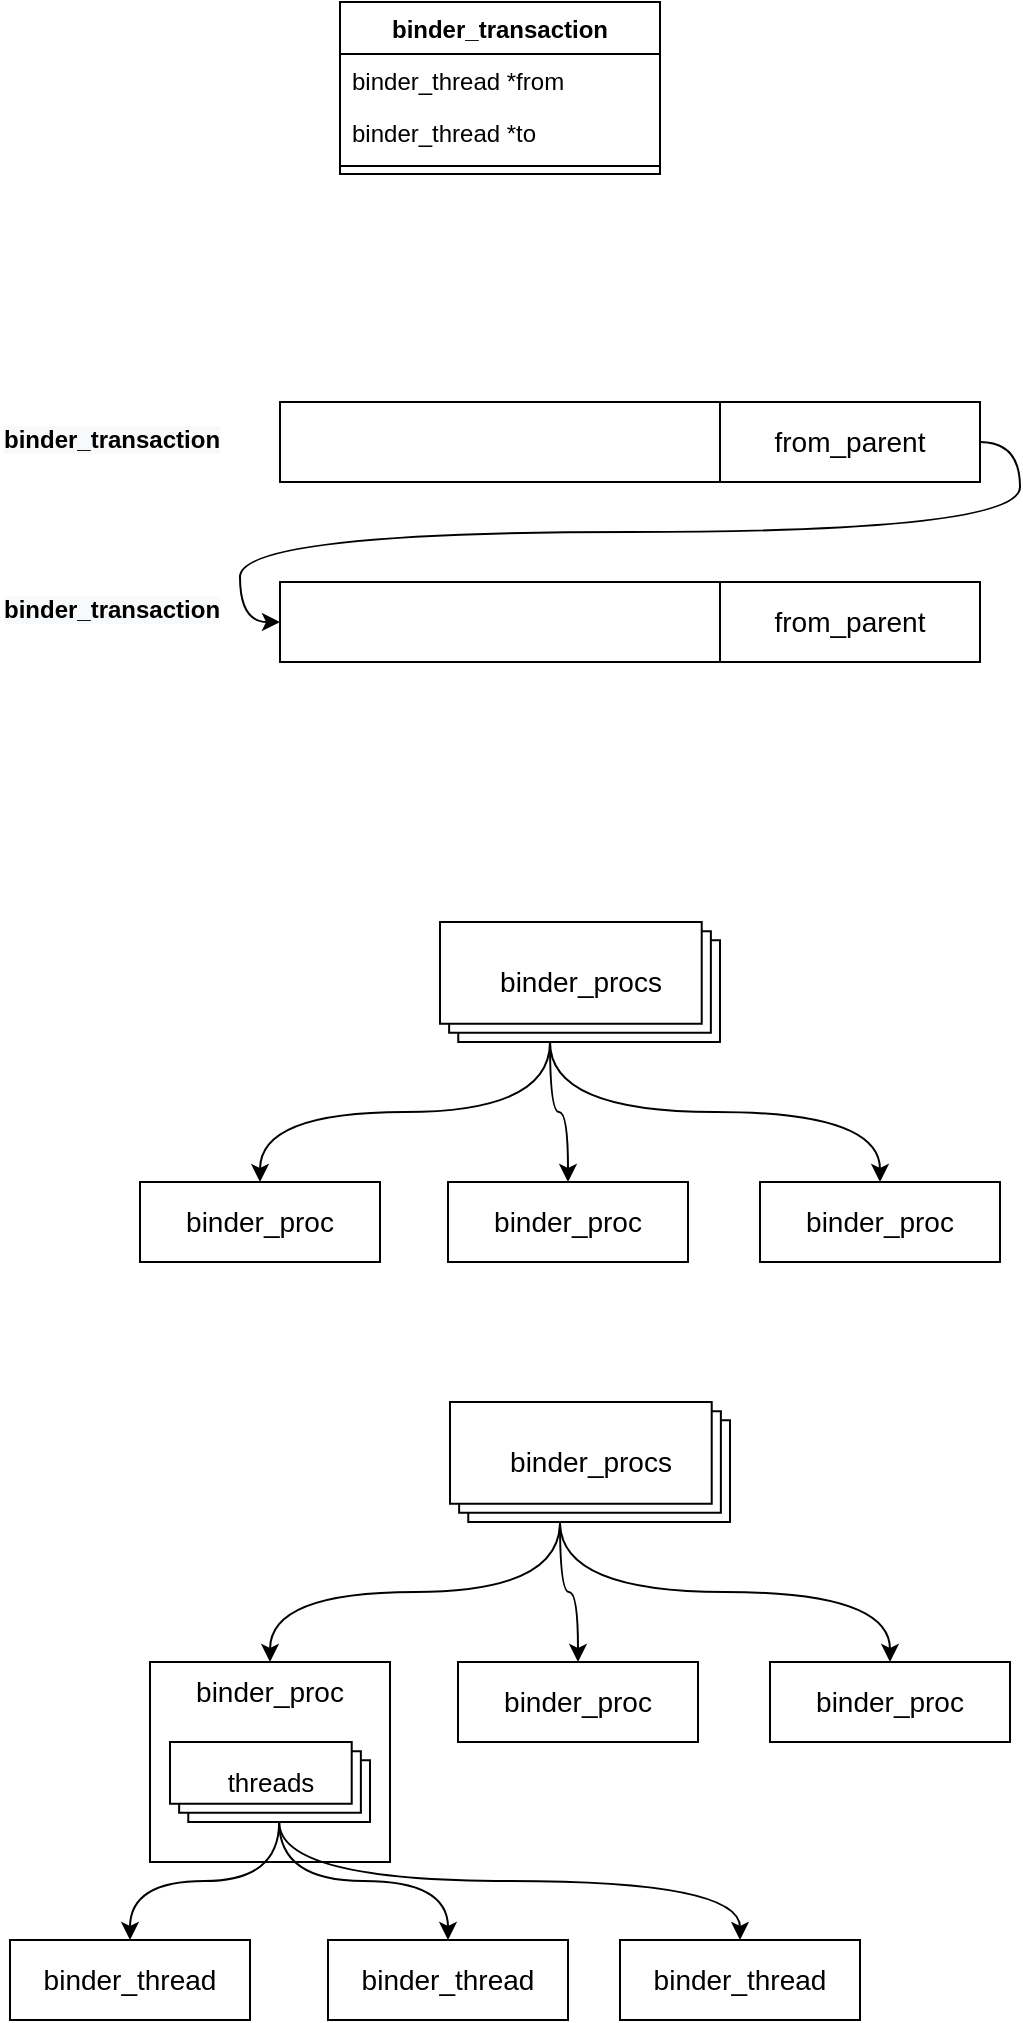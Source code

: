 <mxfile version="16.5.1" type="device" pages="5"><diagram id="D4p5TSIm854kSVS1tRZC" name="第 1 页"><mxGraphModel dx="2004" dy="1238" grid="1" gridSize="10" guides="1" tooltips="1" connect="1" arrows="1" fold="1" page="1" pageScale="1" pageWidth="827" pageHeight="1169" math="0" shadow="0"><root><mxCell id="0"/><mxCell id="1" parent="0"/><mxCell id="bgThpMRfwyO3BPJ5BBD2-2" value="binder_transaction" style="swimlane;fontStyle=1;align=center;verticalAlign=top;childLayout=stackLayout;horizontal=1;startSize=26;horizontalStack=0;resizeParent=1;resizeParentMax=0;resizeLast=0;collapsible=1;marginBottom=0;" parent="1" vertex="1"><mxGeometry x="300" y="200" width="160" height="86" as="geometry"/></mxCell><mxCell id="bgThpMRfwyO3BPJ5BBD2-3" value="binder_thread *from" style="text;strokeColor=none;fillColor=none;align=left;verticalAlign=top;spacingLeft=4;spacingRight=4;overflow=hidden;rotatable=0;points=[[0,0.5],[1,0.5]];portConstraint=eastwest;" parent="bgThpMRfwyO3BPJ5BBD2-2" vertex="1"><mxGeometry y="26" width="160" height="26" as="geometry"/></mxCell><mxCell id="bgThpMRfwyO3BPJ5BBD2-6" value="binder_thread *to" style="text;strokeColor=none;fillColor=none;align=left;verticalAlign=top;spacingLeft=4;spacingRight=4;overflow=hidden;rotatable=0;points=[[0,0.5],[1,0.5]];portConstraint=eastwest;" parent="bgThpMRfwyO3BPJ5BBD2-2" vertex="1"><mxGeometry y="52" width="160" height="26" as="geometry"/></mxCell><mxCell id="bgThpMRfwyO3BPJ5BBD2-4" value="" style="line;strokeWidth=1;fillColor=none;align=left;verticalAlign=middle;spacingTop=-1;spacingLeft=3;spacingRight=3;rotatable=0;labelPosition=right;points=[];portConstraint=eastwest;" parent="bgThpMRfwyO3BPJ5BBD2-2" vertex="1"><mxGeometry y="78" width="160" height="8" as="geometry"/></mxCell><mxCell id="bgThpMRfwyO3BPJ5BBD2-7" value="" style="rounded=0;whiteSpace=wrap;html=1;" parent="1" vertex="1"><mxGeometry x="270" y="400" width="220" height="40" as="geometry"/></mxCell><mxCell id="bgThpMRfwyO3BPJ5BBD2-12" style="edgeStyle=orthogonalEdgeStyle;rounded=0;orthogonalLoop=1;jettySize=auto;html=1;exitX=1;exitY=0.5;exitDx=0;exitDy=0;entryX=0;entryY=0.5;entryDx=0;entryDy=0;fontFamily=Helvetica;fontSize=14;curved=1;" parent="1" source="bgThpMRfwyO3BPJ5BBD2-8" target="bgThpMRfwyO3BPJ5BBD2-10" edge="1"><mxGeometry relative="1" as="geometry"/></mxCell><mxCell id="bgThpMRfwyO3BPJ5BBD2-8" value="&lt;span style=&quot;font-size: 14px; background-color: rgb(255, 255, 255);&quot;&gt;from_parent&lt;/span&gt;" style="rounded=0;whiteSpace=wrap;html=1;fontFamily=Helvetica;fontSize=14;" parent="1" vertex="1"><mxGeometry x="490" y="400" width="130" height="40" as="geometry"/></mxCell><mxCell id="bgThpMRfwyO3BPJ5BBD2-9" value="&lt;span style=&quot;color: rgb(0, 0, 0); font-family: helvetica; font-size: 12px; font-style: normal; font-weight: 700; letter-spacing: normal; text-align: center; text-indent: 0px; text-transform: none; word-spacing: 0px; background-color: rgb(248, 249, 250); display: inline; float: none;&quot;&gt;binder_transaction&lt;/span&gt;" style="text;whiteSpace=wrap;html=1;" parent="1" vertex="1"><mxGeometry x="130" y="405" width="130" height="30" as="geometry"/></mxCell><mxCell id="bgThpMRfwyO3BPJ5BBD2-10" value="" style="rounded=0;whiteSpace=wrap;html=1;" parent="1" vertex="1"><mxGeometry x="270" y="490" width="220" height="40" as="geometry"/></mxCell><mxCell id="bgThpMRfwyO3BPJ5BBD2-11" value="&lt;span style=&quot;font-size: 14px; background-color: rgb(255, 255, 255);&quot;&gt;from_parent&lt;/span&gt;" style="rounded=0;whiteSpace=wrap;html=1;fontFamily=Helvetica;fontSize=14;" parent="1" vertex="1"><mxGeometry x="490" y="490" width="130" height="40" as="geometry"/></mxCell><mxCell id="bgThpMRfwyO3BPJ5BBD2-13" value="&lt;span style=&quot;color: rgb(0, 0, 0); font-family: helvetica; font-size: 12px; font-style: normal; font-weight: 700; letter-spacing: normal; text-align: center; text-indent: 0px; text-transform: none; word-spacing: 0px; background-color: rgb(248, 249, 250); display: inline; float: none;&quot;&gt;binder_transaction&lt;/span&gt;" style="text;whiteSpace=wrap;html=1;" parent="1" vertex="1"><mxGeometry x="130" y="490" width="130" height="30" as="geometry"/></mxCell><mxCell id="bgThpMRfwyO3BPJ5BBD2-16" style="edgeStyle=orthogonalEdgeStyle;curved=1;rounded=0;orthogonalLoop=1;jettySize=auto;html=1;exitX=0;exitY=0;exitDx=55;exitDy=60;exitPerimeter=0;fontFamily=Helvetica;fontSize=14;" parent="1" source="bgThpMRfwyO3BPJ5BBD2-14" target="bgThpMRfwyO3BPJ5BBD2-15" edge="1"><mxGeometry relative="1" as="geometry"/></mxCell><mxCell id="bgThpMRfwyO3BPJ5BBD2-14" value="binder_procs" style="verticalLabelPosition=middle;verticalAlign=middle;html=1;shape=mxgraph.basic.layered_rect;dx=9.14;outlineConnect=0;fontFamily=Helvetica;fontSize=14;textDirection=ltr;labelPosition=center;align=center;" parent="1" vertex="1"><mxGeometry x="350" y="660" width="140" height="60" as="geometry"/></mxCell><mxCell id="bgThpMRfwyO3BPJ5BBD2-15" value="binder_proc" style="rounded=0;whiteSpace=wrap;html=1;fontFamily=Helvetica;fontSize=14;" parent="1" vertex="1"><mxGeometry x="200" y="790" width="120" height="40" as="geometry"/></mxCell><mxCell id="bgThpMRfwyO3BPJ5BBD2-17" value="binder_proc" style="rounded=0;whiteSpace=wrap;html=1;fontFamily=Helvetica;fontSize=14;" parent="1" vertex="1"><mxGeometry x="354" y="790" width="120" height="40" as="geometry"/></mxCell><mxCell id="bgThpMRfwyO3BPJ5BBD2-18" style="edgeStyle=orthogonalEdgeStyle;curved=1;rounded=0;orthogonalLoop=1;jettySize=auto;html=1;exitX=0;exitY=0;exitDx=55;exitDy=60;exitPerimeter=0;fontFamily=Helvetica;fontSize=14;" parent="1" source="bgThpMRfwyO3BPJ5BBD2-14" target="bgThpMRfwyO3BPJ5BBD2-17" edge="1"><mxGeometry relative="1" as="geometry"><mxPoint x="405" y="680" as="sourcePoint"/><mxPoint x="270" y="800" as="targetPoint"/></mxGeometry></mxCell><mxCell id="bgThpMRfwyO3BPJ5BBD2-19" value="binder_proc" style="rounded=0;whiteSpace=wrap;html=1;fontFamily=Helvetica;fontSize=14;" parent="1" vertex="1"><mxGeometry x="510" y="790" width="120" height="40" as="geometry"/></mxCell><mxCell id="bgThpMRfwyO3BPJ5BBD2-20" style="edgeStyle=orthogonalEdgeStyle;curved=1;rounded=0;orthogonalLoop=1;jettySize=auto;html=1;exitX=0;exitY=0;exitDx=55;exitDy=60;exitPerimeter=0;fontFamily=Helvetica;fontSize=14;" parent="1" source="bgThpMRfwyO3BPJ5BBD2-14" target="bgThpMRfwyO3BPJ5BBD2-19" edge="1"><mxGeometry relative="1" as="geometry"><mxPoint x="405" y="680" as="sourcePoint"/><mxPoint x="424" y="800" as="targetPoint"/></mxGeometry></mxCell><mxCell id="bgThpMRfwyO3BPJ5BBD2-21" style="edgeStyle=orthogonalEdgeStyle;curved=1;rounded=0;orthogonalLoop=1;jettySize=auto;html=1;exitX=0;exitY=0;exitDx=55;exitDy=60;exitPerimeter=0;fontFamily=Helvetica;fontSize=14;" parent="1" source="bgThpMRfwyO3BPJ5BBD2-22" target="bgThpMRfwyO3BPJ5BBD2-23" edge="1"><mxGeometry relative="1" as="geometry"/></mxCell><mxCell id="bgThpMRfwyO3BPJ5BBD2-22" value="binder_procs" style="verticalLabelPosition=middle;verticalAlign=middle;html=1;shape=mxgraph.basic.layered_rect;dx=9.14;outlineConnect=0;fontFamily=Helvetica;fontSize=14;textDirection=ltr;labelPosition=center;align=center;" parent="1" vertex="1"><mxGeometry x="355" y="900" width="140" height="60" as="geometry"/></mxCell><mxCell id="bgThpMRfwyO3BPJ5BBD2-23" value="binder_proc" style="rounded=0;whiteSpace=wrap;html=1;fontFamily=Helvetica;fontSize=14;verticalAlign=top;" parent="1" vertex="1"><mxGeometry x="205" y="1030" width="120" height="100" as="geometry"/></mxCell><mxCell id="bgThpMRfwyO3BPJ5BBD2-24" value="binder_proc" style="rounded=0;whiteSpace=wrap;html=1;fontFamily=Helvetica;fontSize=14;" parent="1" vertex="1"><mxGeometry x="359" y="1030" width="120" height="40" as="geometry"/></mxCell><mxCell id="bgThpMRfwyO3BPJ5BBD2-25" style="edgeStyle=orthogonalEdgeStyle;curved=1;rounded=0;orthogonalLoop=1;jettySize=auto;html=1;exitX=0;exitY=0;exitDx=55;exitDy=60;exitPerimeter=0;fontFamily=Helvetica;fontSize=14;" parent="1" source="bgThpMRfwyO3BPJ5BBD2-22" target="bgThpMRfwyO3BPJ5BBD2-24" edge="1"><mxGeometry relative="1" as="geometry"><mxPoint x="410" y="920" as="sourcePoint"/><mxPoint x="275" y="1040" as="targetPoint"/></mxGeometry></mxCell><mxCell id="bgThpMRfwyO3BPJ5BBD2-26" value="binder_proc" style="rounded=0;whiteSpace=wrap;html=1;fontFamily=Helvetica;fontSize=14;" parent="1" vertex="1"><mxGeometry x="515" y="1030" width="120" height="40" as="geometry"/></mxCell><mxCell id="bgThpMRfwyO3BPJ5BBD2-27" style="edgeStyle=orthogonalEdgeStyle;curved=1;rounded=0;orthogonalLoop=1;jettySize=auto;html=1;exitX=0;exitY=0;exitDx=55;exitDy=60;exitPerimeter=0;fontFamily=Helvetica;fontSize=14;" parent="1" source="bgThpMRfwyO3BPJ5BBD2-22" target="bgThpMRfwyO3BPJ5BBD2-26" edge="1"><mxGeometry relative="1" as="geometry"><mxPoint x="410" y="920" as="sourcePoint"/><mxPoint x="429" y="1040" as="targetPoint"/></mxGeometry></mxCell><mxCell id="bgThpMRfwyO3BPJ5BBD2-30" style="edgeStyle=orthogonalEdgeStyle;curved=1;rounded=0;orthogonalLoop=1;jettySize=auto;html=1;exitX=0;exitY=0;exitDx=54.57;exitDy=40;exitPerimeter=0;fontFamily=Helvetica;fontSize=13;" parent="1" source="bgThpMRfwyO3BPJ5BBD2-28" target="bgThpMRfwyO3BPJ5BBD2-29" edge="1"><mxGeometry relative="1" as="geometry"/></mxCell><mxCell id="bgThpMRfwyO3BPJ5BBD2-33" style="edgeStyle=orthogonalEdgeStyle;curved=1;rounded=0;orthogonalLoop=1;jettySize=auto;html=1;exitX=0;exitY=0;exitDx=54.57;exitDy=40;exitPerimeter=0;fontFamily=Helvetica;fontSize=13;" parent="1" source="bgThpMRfwyO3BPJ5BBD2-28" target="bgThpMRfwyO3BPJ5BBD2-31" edge="1"><mxGeometry relative="1" as="geometry"/></mxCell><mxCell id="bgThpMRfwyO3BPJ5BBD2-34" style="edgeStyle=orthogonalEdgeStyle;curved=1;rounded=0;orthogonalLoop=1;jettySize=auto;html=1;exitX=0;exitY=0;exitDx=54.57;exitDy=40;exitPerimeter=0;fontFamily=Helvetica;fontSize=13;" parent="1" source="bgThpMRfwyO3BPJ5BBD2-28" target="bgThpMRfwyO3BPJ5BBD2-32" edge="1"><mxGeometry relative="1" as="geometry"/></mxCell><mxCell id="bgThpMRfwyO3BPJ5BBD2-28" value="&lt;span style=&quot;font-size: 13px; background-color: rgb(255, 255, 255);&quot;&gt;threads&lt;/span&gt;" style="verticalLabelPosition=middle;verticalAlign=middle;html=1;shape=mxgraph.basic.layered_rect;dx=9.14;outlineConnect=0;fontFamily=Helvetica;fontSize=13;textDirection=ltr;labelPosition=center;align=center;" parent="1" vertex="1"><mxGeometry x="215" y="1070" width="100" height="40" as="geometry"/></mxCell><mxCell id="bgThpMRfwyO3BPJ5BBD2-29" value="binder_thread" style="rounded=0;whiteSpace=wrap;html=1;fontFamily=Helvetica;fontSize=14;" parent="1" vertex="1"><mxGeometry x="135" y="1169" width="120" height="40" as="geometry"/></mxCell><mxCell id="bgThpMRfwyO3BPJ5BBD2-31" value="binder_thread" style="rounded=0;whiteSpace=wrap;html=1;fontFamily=Helvetica;fontSize=14;" parent="1" vertex="1"><mxGeometry x="294" y="1169" width="120" height="40" as="geometry"/></mxCell><mxCell id="bgThpMRfwyO3BPJ5BBD2-32" value="binder_thread" style="rounded=0;whiteSpace=wrap;html=1;fontFamily=Helvetica;fontSize=14;" parent="1" vertex="1"><mxGeometry x="440" y="1169" width="120" height="40" as="geometry"/></mxCell></root></mxGraphModel></diagram><diagram id="E2fddjmPgPVP4Ln8NfAY" name="第 2 页"><mxGraphModel dx="3658" dy="2407" grid="1" gridSize="10" guides="1" tooltips="1" connect="1" arrows="1" fold="1" page="1" pageScale="1" pageWidth="827" pageHeight="1169" math="0" shadow="0"><root><mxCell id="xaV9FGwD9H-dVT6s8GAJ-0"/><mxCell id="xaV9FGwD9H-dVT6s8GAJ-1" parent="xaV9FGwD9H-dVT6s8GAJ-0"/><mxCell id="qAsLmR0EkXIFrHsLR9px-3" value="" style="rounded=0;whiteSpace=wrap;html=1;labelBackgroundColor=none;fillColor=#f5f5f5;fontColor=#333333;strokeColor=none;" parent="xaV9FGwD9H-dVT6s8GAJ-1" vertex="1"><mxGeometry x="-760" y="280" width="550" height="690" as="geometry"/></mxCell><mxCell id="9x1_BFD1h8GGkFjH3O2_-0" value="binder_proc" style="rounded=0;whiteSpace=wrap;html=1;fontFamily=Helvetica;fontSize=14;verticalAlign=top;" parent="xaV9FGwD9H-dVT6s8GAJ-1" vertex="1"><mxGeometry x="420" y="120" width="370" height="100" as="geometry"/></mxCell><mxCell id="9x1_BFD1h8GGkFjH3O2_-3" style="edgeStyle=orthogonalEdgeStyle;rounded=0;orthogonalLoop=1;jettySize=auto;html=1;exitX=0;exitY=0;exitDx=54.57;exitDy=40;exitPerimeter=0;curved=1;" parent="xaV9FGwD9H-dVT6s8GAJ-1" source="9x1_BFD1h8GGkFjH3O2_-1" target="9x1_BFD1h8GGkFjH3O2_-2" edge="1"><mxGeometry relative="1" as="geometry"/></mxCell><mxCell id="9x1_BFD1h8GGkFjH3O2_-1" value="refs_by_desc" style="verticalLabelPosition=middle;verticalAlign=top;shape=mxgraph.basic.layered_rect;dx=9.14;outlineConnect=0;fontFamily=Helvetica;fontSize=13;textDirection=ltr;labelPosition=center;align=center;" parent="xaV9FGwD9H-dVT6s8GAJ-1" vertex="1"><mxGeometry x="620" y="160" width="100" height="40" as="geometry"/></mxCell><mxCell id="9x1_BFD1h8GGkFjH3O2_-9" style="edgeStyle=orthogonalEdgeStyle;curved=1;rounded=0;orthogonalLoop=1;jettySize=auto;html=1;exitX=0.5;exitY=1;exitDx=0;exitDy=0;dashed=1;" parent="xaV9FGwD9H-dVT6s8GAJ-1" source="9x1_BFD1h8GGkFjH3O2_-2" target="9x1_BFD1h8GGkFjH3O2_-8" edge="1"><mxGeometry relative="1" as="geometry"/></mxCell><mxCell id="9x1_BFD1h8GGkFjH3O2_-2" value="rb_node" style="rounded=0;whiteSpace=wrap;fontFamily=Helvetica;fontSize=14;verticalAlign=middle;" parent="xaV9FGwD9H-dVT6s8GAJ-1" vertex="1"><mxGeometry x="550" y="260" width="120" height="40" as="geometry"/></mxCell><mxCell id="9x1_BFD1h8GGkFjH3O2_-12" style="edgeStyle=orthogonalEdgeStyle;curved=1;rounded=0;orthogonalLoop=1;jettySize=auto;html=1;exitX=0.5;exitY=1;exitDx=0;exitDy=0;dashed=1;" parent="xaV9FGwD9H-dVT6s8GAJ-1" source="9x1_BFD1h8GGkFjH3O2_-4" target="9x1_BFD1h8GGkFjH3O2_-10" edge="1"><mxGeometry relative="1" as="geometry"/></mxCell><mxCell id="9x1_BFD1h8GGkFjH3O2_-4" value="rb_node" style="rounded=0;whiteSpace=wrap;fontFamily=Helvetica;fontSize=14;verticalAlign=middle;" parent="xaV9FGwD9H-dVT6s8GAJ-1" vertex="1"><mxGeometry x="720" y="260" width="120" height="40" as="geometry"/></mxCell><mxCell id="9x1_BFD1h8GGkFjH3O2_-5" style="edgeStyle=orthogonalEdgeStyle;rounded=0;orthogonalLoop=1;jettySize=auto;html=1;exitX=0;exitY=0;exitDx=54.57;exitDy=40;exitPerimeter=0;curved=1;" parent="xaV9FGwD9H-dVT6s8GAJ-1" source="9x1_BFD1h8GGkFjH3O2_-1" target="9x1_BFD1h8GGkFjH3O2_-4" edge="1"><mxGeometry relative="1" as="geometry"><mxPoint x="744.57" y="210" as="sourcePoint"/><mxPoint x="620" y="270" as="targetPoint"/></mxGeometry></mxCell><mxCell id="9x1_BFD1h8GGkFjH3O2_-8" value="binder_ref " style="rounded=0;whiteSpace=wrap;fontFamily=Helvetica;fontSize=14;verticalAlign=top;" parent="xaV9FGwD9H-dVT6s8GAJ-1" vertex="1"><mxGeometry x="550" y="350" width="120" height="70" as="geometry"/></mxCell><mxCell id="9x1_BFD1h8GGkFjH3O2_-10" value="binder_ref " style="rounded=0;whiteSpace=wrap;fontFamily=Helvetica;fontSize=14;verticalAlign=middle;" parent="xaV9FGwD9H-dVT6s8GAJ-1" vertex="1"><mxGeometry x="720" y="350" width="120" height="40" as="geometry"/></mxCell><mxCell id="9x1_BFD1h8GGkFjH3O2_-14" value="binder_node" style="rounded=0;whiteSpace=wrap;fontFamily=Helvetica;fontSize=14;verticalAlign=middle;" parent="xaV9FGwD9H-dVT6s8GAJ-1" vertex="1"><mxGeometry x="550" y="450" width="120" height="40" as="geometry"/></mxCell><mxCell id="fz3DAu6hNMc0RIj5O-em-1" style="edgeStyle=orthogonalEdgeStyle;curved=1;rounded=0;orthogonalLoop=1;jettySize=auto;html=1;exitX=0.5;exitY=1;exitDx=0;exitDy=0;" parent="xaV9FGwD9H-dVT6s8GAJ-1" source="fz3DAu6hNMc0RIj5O-em-0" target="9x1_BFD1h8GGkFjH3O2_-14" edge="1"><mxGeometry relative="1" as="geometry"/></mxCell><mxCell id="fz3DAu6hNMc0RIj5O-em-0" value="node" style="rounded=0;whiteSpace=wrap;html=1;fillColor=#d5e8d4;strokeColor=#82b366;" parent="xaV9FGwD9H-dVT6s8GAJ-1" vertex="1"><mxGeometry x="580" y="380" width="60" height="30" as="geometry"/></mxCell><mxCell id="fz3DAu6hNMc0RIj5O-em-2" value="nodes" style="verticalLabelPosition=middle;verticalAlign=top;shape=mxgraph.basic.layered_rect;dx=9.14;outlineConnect=0;fontFamily=Helvetica;fontSize=13;textDirection=ltr;labelPosition=center;align=center;" parent="xaV9FGwD9H-dVT6s8GAJ-1" vertex="1"><mxGeometry x="460" y="160" width="100" height="40" as="geometry"/></mxCell><mxCell id="fz3DAu6hNMc0RIj5O-em-8" style="edgeStyle=orthogonalEdgeStyle;rounded=0;orthogonalLoop=1;jettySize=auto;html=1;exitX=0.5;exitY=1;exitDx=0;exitDy=0;entryX=0;entryY=0.5;entryDx=0;entryDy=0;" parent="xaV9FGwD9H-dVT6s8GAJ-1" source="fz3DAu6hNMc0RIj5O-em-3" target="9x1_BFD1h8GGkFjH3O2_-14" edge="1"><mxGeometry relative="1" as="geometry"/></mxCell><mxCell id="fz3DAu6hNMc0RIj5O-em-3" value="rb_node" style="rounded=0;whiteSpace=wrap;fontFamily=Helvetica;fontSize=14;verticalAlign=top;" parent="xaV9FGwD9H-dVT6s8GAJ-1" vertex="1"><mxGeometry x="390" y="260" width="120" height="40" as="geometry"/></mxCell><mxCell id="fz3DAu6hNMc0RIj5O-em-4" value="rb_node" style="rounded=0;whiteSpace=wrap;fontFamily=Helvetica;fontSize=14;verticalAlign=middle;" parent="xaV9FGwD9H-dVT6s8GAJ-1" vertex="1"><mxGeometry x="230" y="260" width="120" height="40" as="geometry"/></mxCell><mxCell id="fz3DAu6hNMc0RIj5O-em-5" style="edgeStyle=orthogonalEdgeStyle;rounded=0;orthogonalLoop=1;jettySize=auto;html=1;exitX=0;exitY=0;exitDx=54.57;exitDy=40;exitPerimeter=0;curved=1;" parent="xaV9FGwD9H-dVT6s8GAJ-1" source="fz3DAu6hNMc0RIj5O-em-2" target="fz3DAu6hNMc0RIj5O-em-3" edge="1"><mxGeometry relative="1" as="geometry"><mxPoint x="684.57" y="210" as="sourcePoint"/><mxPoint x="620" y="270" as="targetPoint"/></mxGeometry></mxCell><mxCell id="fz3DAu6hNMc0RIj5O-em-6" style="edgeStyle=orthogonalEdgeStyle;rounded=0;orthogonalLoop=1;jettySize=auto;html=1;exitX=0;exitY=0;exitDx=54.57;exitDy=40;exitPerimeter=0;curved=1;" parent="xaV9FGwD9H-dVT6s8GAJ-1" source="fz3DAu6hNMc0RIj5O-em-2" target="fz3DAu6hNMc0RIj5O-em-4" edge="1"><mxGeometry relative="1" as="geometry"><mxPoint x="524.57" y="210" as="sourcePoint"/><mxPoint x="460" y="270" as="targetPoint"/></mxGeometry></mxCell><mxCell id="AR31yVVwJ8hmXnsfnEpI-0" value="binder_thread" style="rounded=0;whiteSpace=wrap;html=1;fontFamily=Helvetica;fontSize=14;verticalAlign=top;" parent="xaV9FGwD9H-dVT6s8GAJ-1" vertex="1"><mxGeometry x="-700" y="150" width="370" height="100" as="geometry"/></mxCell><mxCell id="25mvj4lcfukH0JABj8Dw-5" value="binder_transaction" style="rounded=0;whiteSpace=wrap;html=1;fontFamily=Helvetica;fontSize=14;verticalAlign=top;" parent="xaV9FGwD9H-dVT6s8GAJ-1" vertex="1"><mxGeometry x="-700" y="330" width="370" height="220" as="geometry"/></mxCell><mxCell id="25mvj4lcfukH0JABj8Dw-7" style="edgeStyle=orthogonalEdgeStyle;rounded=0;orthogonalLoop=1;jettySize=auto;html=1;exitX=0.5;exitY=1;exitDx=0;exitDy=0;" parent="xaV9FGwD9H-dVT6s8GAJ-1" source="25mvj4lcfukH0JABj8Dw-6" target="25mvj4lcfukH0JABj8Dw-5" edge="1"><mxGeometry relative="1" as="geometry"/></mxCell><mxCell id="25mvj4lcfukH0JABj8Dw-6" value="transaction_stack" style="rounded=0;whiteSpace=wrap;fontFamily=Helvetica;fontSize=14;verticalAlign=middle;" parent="xaV9FGwD9H-dVT6s8GAJ-1" vertex="1"><mxGeometry x="-592.5" y="190" width="155" height="40" as="geometry"/></mxCell><mxCell id="25mvj4lcfukH0JABj8Dw-8" value="binder_transaction" style="rounded=0;whiteSpace=wrap;html=1;fontFamily=Helvetica;fontSize=14;verticalAlign=top;" parent="xaV9FGwD9H-dVT6s8GAJ-1" vertex="1"><mxGeometry x="-700" y="610" width="370" height="100" as="geometry"/></mxCell><mxCell id="25mvj4lcfukH0JABj8Dw-25" style="edgeStyle=orthogonalEdgeStyle;curved=1;rounded=0;orthogonalLoop=1;jettySize=auto;html=1;exitX=1;exitY=0.5;exitDx=0;exitDy=0;entryX=1;entryY=0.25;entryDx=0;entryDy=0;" parent="xaV9FGwD9H-dVT6s8GAJ-1" source="25mvj4lcfukH0JABj8Dw-9" target="25mvj4lcfukH0JABj8Dw-8" edge="1"><mxGeometry relative="1" as="geometry"><Array as="points"><mxPoint x="-250" y="415"/><mxPoint x="-250" y="635"/></Array></mxGeometry></mxCell><mxCell id="25mvj4lcfukH0JABj8Dw-9" value="&lt;span style=&quot;font-size: 14px; background-color: rgb(255, 255, 255);&quot;&gt;from_parent&lt;/span&gt;" style="rounded=0;whiteSpace=wrap;html=1;fontFamily=Helvetica;fontSize=14;" parent="xaV9FGwD9H-dVT6s8GAJ-1" vertex="1"><mxGeometry x="-478" y="395" width="130" height="40" as="geometry"/></mxCell><mxCell id="25mvj4lcfukH0JABj8Dw-12" style="edgeStyle=orthogonalEdgeStyle;rounded=0;orthogonalLoop=1;jettySize=auto;html=1;exitX=0;exitY=0.5;exitDx=0;exitDy=0;entryX=0;entryY=0.5;entryDx=0;entryDy=0;curved=1;" parent="xaV9FGwD9H-dVT6s8GAJ-1" source="25mvj4lcfukH0JABj8Dw-10" target="AR31yVVwJ8hmXnsfnEpI-0" edge="1"><mxGeometry relative="1" as="geometry"><mxPoint x="-880" y="350" as="targetPoint"/><Array as="points"><mxPoint x="-790" y="390"/><mxPoint x="-790" y="200"/></Array></mxGeometry></mxCell><mxCell id="25mvj4lcfukH0JABj8Dw-10" value="&lt;span style=&quot;font-size: 14px ; background-color: rgb(255 , 255 , 255)&quot;&gt;from&lt;/span&gt;" style="rounded=0;whiteSpace=wrap;html=1;fontFamily=Helvetica;fontSize=14;" parent="xaV9FGwD9H-dVT6s8GAJ-1" vertex="1"><mxGeometry x="-670" y="370" width="130" height="40" as="geometry"/></mxCell><mxCell id="25mvj4lcfukH0JABj8Dw-16" style="edgeStyle=orthogonalEdgeStyle;curved=1;rounded=0;orthogonalLoop=1;jettySize=auto;html=1;exitX=0;exitY=0.5;exitDx=0;exitDy=0;" parent="xaV9FGwD9H-dVT6s8GAJ-1" source="25mvj4lcfukH0JABj8Dw-13" target="25mvj4lcfukH0JABj8Dw-15" edge="1"><mxGeometry relative="1" as="geometry"/></mxCell><mxCell id="25mvj4lcfukH0JABj8Dw-13" value="&lt;span style=&quot;font-size: 14px ; background-color: rgb(255 , 255 , 255)&quot;&gt;to_proc&lt;/span&gt;" style="rounded=0;whiteSpace=wrap;html=1;fontFamily=Helvetica;fontSize=14;" parent="xaV9FGwD9H-dVT6s8GAJ-1" vertex="1"><mxGeometry x="-670" y="410" width="130" height="40" as="geometry"/></mxCell><mxCell id="25mvj4lcfukH0JABj8Dw-18" style="edgeStyle=orthogonalEdgeStyle;curved=1;rounded=0;orthogonalLoop=1;jettySize=auto;html=1;exitX=0;exitY=0.5;exitDx=0;exitDy=0;entryX=1;entryY=0.5;entryDx=0;entryDy=0;" parent="xaV9FGwD9H-dVT6s8GAJ-1" source="25mvj4lcfukH0JABj8Dw-14" target="25mvj4lcfukH0JABj8Dw-17" edge="1"><mxGeometry relative="1" as="geometry"/></mxCell><mxCell id="25mvj4lcfukH0JABj8Dw-14" value="&lt;span style=&quot;font-size: 14px ; background-color: rgb(255 , 255 , 255)&quot;&gt;to_thread&lt;/span&gt;" style="rounded=0;whiteSpace=wrap;html=1;fontFamily=Helvetica;fontSize=14;" parent="xaV9FGwD9H-dVT6s8GAJ-1" vertex="1"><mxGeometry x="-670" y="450" width="130" height="40" as="geometry"/></mxCell><mxCell id="25mvj4lcfukH0JABj8Dw-15" value="&lt;span style=&quot;font-size: 14px ; background-color: rgb(255 , 255 , 255)&quot;&gt;binder_proc&lt;/span&gt;" style="rounded=0;whiteSpace=wrap;html=1;fontFamily=Helvetica;fontSize=14;verticalAlign=top;" parent="xaV9FGwD9H-dVT6s8GAJ-1" vertex="1"><mxGeometry x="-1030" y="430" width="150" height="90" as="geometry"/></mxCell><mxCell id="25mvj4lcfukH0JABj8Dw-17" value="&lt;span style=&quot;font-size: 14px ; background-color: rgb(255 , 255 , 255)&quot;&gt;binder_thread&lt;/span&gt;" style="rounded=0;whiteSpace=wrap;html=1;fontFamily=Helvetica;fontSize=14;" parent="xaV9FGwD9H-dVT6s8GAJ-1" vertex="1"><mxGeometry x="-1010" y="565" width="130" height="40" as="geometry"/></mxCell><mxCell id="25mvj4lcfukH0JABj8Dw-26" style="edgeStyle=orthogonalEdgeStyle;curved=1;rounded=0;orthogonalLoop=1;jettySize=auto;html=1;exitX=1;exitY=0.5;exitDx=0;exitDy=0;entryX=1;entryY=0.25;entryDx=0;entryDy=0;" parent="xaV9FGwD9H-dVT6s8GAJ-1" source="25mvj4lcfukH0JABj8Dw-21" target="25mvj4lcfukH0JABj8Dw-22" edge="1"><mxGeometry relative="1" as="geometry"><Array as="points"><mxPoint x="-240" y="660"/><mxPoint x="-240" y="785"/></Array></mxGeometry></mxCell><mxCell id="25mvj4lcfukH0JABj8Dw-21" value="&lt;span style=&quot;font-size: 14px; background-color: rgb(255, 255, 255);&quot;&gt;from_parent&lt;/span&gt;" style="rounded=0;whiteSpace=wrap;html=1;fontFamily=Helvetica;fontSize=14;" parent="xaV9FGwD9H-dVT6s8GAJ-1" vertex="1"><mxGeometry x="-478" y="640" width="130" height="40" as="geometry"/></mxCell><mxCell id="25mvj4lcfukH0JABj8Dw-22" value="binder_transaction" style="rounded=0;whiteSpace=wrap;html=1;fontFamily=Helvetica;fontSize=14;verticalAlign=top;" parent="xaV9FGwD9H-dVT6s8GAJ-1" vertex="1"><mxGeometry x="-700" y="760" width="370" height="100" as="geometry"/></mxCell><mxCell id="qAsLmR0EkXIFrHsLR9px-2" style="edgeStyle=orthogonalEdgeStyle;curved=1;rounded=0;orthogonalLoop=1;jettySize=auto;html=1;exitX=1;exitY=0.5;exitDx=0;exitDy=0;entryX=1;entryY=0.5;entryDx=0;entryDy=0;" parent="xaV9FGwD9H-dVT6s8GAJ-1" source="25mvj4lcfukH0JABj8Dw-23" target="qAsLmR0EkXIFrHsLR9px-1" edge="1"><mxGeometry relative="1" as="geometry"><Array as="points"><mxPoint x="-240" y="810"/><mxPoint x="-240" y="920"/></Array></mxGeometry></mxCell><mxCell id="25mvj4lcfukH0JABj8Dw-23" value="&lt;span style=&quot;font-size: 14px; background-color: rgb(255, 255, 255);&quot;&gt;from_parent&lt;/span&gt;" style="rounded=0;whiteSpace=wrap;html=1;fontFamily=Helvetica;fontSize=14;" parent="xaV9FGwD9H-dVT6s8GAJ-1" vertex="1"><mxGeometry x="-478" y="790" width="130" height="40" as="geometry"/></mxCell><mxCell id="25mvj4lcfukH0JABj8Dw-28" style="edgeStyle=orthogonalEdgeStyle;curved=1;rounded=0;orthogonalLoop=1;jettySize=auto;html=1;exitX=0;exitY=0;exitDx=54.57;exitDy=40;exitPerimeter=0;" parent="xaV9FGwD9H-dVT6s8GAJ-1" source="25mvj4lcfukH0JABj8Dw-27" target="25mvj4lcfukH0JABj8Dw-17" edge="1"><mxGeometry relative="1" as="geometry"/></mxCell><mxCell id="25mvj4lcfukH0JABj8Dw-27" value="threads" style="verticalLabelPosition=middle;verticalAlign=top;shape=mxgraph.basic.layered_rect;dx=9.14;outlineConnect=0;fontFamily=Helvetica;fontSize=13;textDirection=ltr;labelPosition=center;align=center;" parent="xaV9FGwD9H-dVT6s8GAJ-1" vertex="1"><mxGeometry x="-995" y="460" width="100" height="40" as="geometry"/></mxCell><mxCell id="qAsLmR0EkXIFrHsLR9px-1" value="&lt;span style=&quot;font-size: 14px&quot;&gt;NULL&lt;/span&gt;" style="rounded=0;whiteSpace=wrap;html=1;fontFamily=Helvetica;fontSize=14;fillColor=#ffe6cc;strokeColor=#d79b00;labelBackgroundColor=none;" parent="xaV9FGwD9H-dVT6s8GAJ-1" vertex="1"><mxGeometry x="-478" y="900" width="130" height="40" as="geometry"/></mxCell><mxCell id="qAsLmR0EkXIFrHsLR9px-5" value="应用进程" style="rounded=0;whiteSpace=wrap;html=1;fontFamily=Helvetica;fontSize=14;verticalAlign=top;" parent="xaV9FGwD9H-dVT6s8GAJ-1" vertex="1"><mxGeometry x="-700" y="-100" width="370" height="100" as="geometry"/></mxCell><mxCell id="qAsLmR0EkXIFrHsLR9px-7" style="edgeStyle=orthogonalEdgeStyle;curved=1;rounded=0;orthogonalLoop=1;jettySize=auto;html=1;exitX=0.5;exitY=1;exitDx=0;exitDy=0;" parent="xaV9FGwD9H-dVT6s8GAJ-1" source="qAsLmR0EkXIFrHsLR9px-6" target="AR31yVVwJ8hmXnsfnEpI-0" edge="1"><mxGeometry relative="1" as="geometry"/></mxCell><mxCell id="qAsLmR0EkXIFrHsLR9px-6" value="Binder调用线程" style="rounded=0;whiteSpace=wrap;html=1;labelBackgroundColor=none;" parent="xaV9FGwD9H-dVT6s8GAJ-1" vertex="1"><mxGeometry x="-575" y="-60" width="120" height="40" as="geometry"/></mxCell><mxCell id="qAsLmR0EkXIFrHsLR9px-8" value="" style="endArrow=none;html=1;rounded=0;curved=1;strokeWidth=3;" parent="xaV9FGwD9H-dVT6s8GAJ-1" edge="1"><mxGeometry width="50" height="50" relative="1" as="geometry"><mxPoint x="-800" y="70" as="sourcePoint"/><mxPoint x="-180" y="70" as="targetPoint"/></mxGeometry></mxCell><mxCell id="qAsLmR0EkXIFrHsLR9px-9" value="" style="shape=curlyBracket;whiteSpace=wrap;html=1;rounded=1;flipH=1;labelBackgroundColor=none;" parent="xaV9FGwD9H-dVT6s8GAJ-1" vertex="1"><mxGeometry x="-180" y="280" width="20" height="690" as="geometry"/></mxCell><mxCell id="qAsLmR0EkXIFrHsLR9px-10" value="&lt;span style=&quot;color: rgb(0 , 0 , 0) ; font-family: &amp;#34;helvetica&amp;#34; ; font-size: 14px ; font-style: normal ; font-weight: 400 ; letter-spacing: normal ; text-align: center ; text-indent: 0px ; text-transform: none ; word-spacing: 0px ; background-color: rgb(248 , 249 , 250) ; display: inline ; float: none&quot;&gt;transaction_stack传输栈&lt;/span&gt;" style="text;whiteSpace=wrap;html=1;" parent="xaV9FGwD9H-dVT6s8GAJ-1" vertex="1"><mxGeometry x="-150" y="610" width="160" height="30" as="geometry"/></mxCell><mxCell id="qAsLmR0EkXIFrHsLR9px-11" value="&lt;span style=&quot;font-size: 14px ; background-color: rgb(255 , 255 , 255)&quot;&gt;buffer&lt;/span&gt;" style="rounded=0;whiteSpace=wrap;html=1;fontFamily=Helvetica;fontSize=14;" parent="xaV9FGwD9H-dVT6s8GAJ-1" vertex="1"><mxGeometry x="-670" y="490" width="130" height="40" as="geometry"/></mxCell><mxCell id="qAsLmR0EkXIFrHsLR9px-14" style="edgeStyle=orthogonalEdgeStyle;curved=1;rounded=0;orthogonalLoop=1;jettySize=auto;html=1;exitX=0;exitY=0.5;exitDx=0;exitDy=0;strokeWidth=1;" parent="xaV9FGwD9H-dVT6s8GAJ-1" source="qAsLmR0EkXIFrHsLR9px-12" edge="1"><mxGeometry relative="1" as="geometry"><mxPoint x="-700" y="200" as="targetPoint"/><Array as="points"><mxPoint x="-830" y="660"/><mxPoint x="-830" y="200"/></Array></mxGeometry></mxCell><mxCell id="qAsLmR0EkXIFrHsLR9px-12" value="&lt;span style=&quot;font-size: 14px ; background-color: rgb(255 , 255 , 255)&quot;&gt;from&lt;/span&gt;" style="rounded=0;whiteSpace=wrap;html=1;fontFamily=Helvetica;fontSize=14;" parent="xaV9FGwD9H-dVT6s8GAJ-1" vertex="1"><mxGeometry x="-670" y="640" width="130" height="40" as="geometry"/></mxCell><mxCell id="qAsLmR0EkXIFrHsLR9px-16" style="edgeStyle=orthogonalEdgeStyle;curved=1;rounded=0;orthogonalLoop=1;jettySize=auto;html=1;exitX=0;exitY=0.5;exitDx=0;exitDy=0;entryX=0;entryY=0.5;entryDx=0;entryDy=0;strokeWidth=1;" parent="xaV9FGwD9H-dVT6s8GAJ-1" source="qAsLmR0EkXIFrHsLR9px-15" target="AR31yVVwJ8hmXnsfnEpI-0" edge="1"><mxGeometry relative="1" as="geometry"><Array as="points"><mxPoint x="-850" y="810"/><mxPoint x="-850" y="200"/></Array></mxGeometry></mxCell><mxCell id="qAsLmR0EkXIFrHsLR9px-15" value="&lt;span style=&quot;font-size: 14px ; background-color: rgb(255 , 255 , 255)&quot;&gt;from&lt;/span&gt;" style="rounded=0;whiteSpace=wrap;html=1;fontFamily=Helvetica;fontSize=14;" parent="xaV9FGwD9H-dVT6s8GAJ-1" vertex="1"><mxGeometry x="-670" y="790" width="130" height="40" as="geometry"/></mxCell></root></mxGraphModel></diagram><diagram id="l59I6xSllAF2BQ5k2xcX" name="第 3 页"><mxGraphModel dx="2831" dy="1238" grid="1" gridSize="10" guides="1" tooltips="1" connect="1" arrows="1" fold="1" page="1" pageScale="1" pageWidth="827" pageHeight="1169" math="0" shadow="0"><root><mxCell id="Ds6R8Iv8rroAum5fq-rG-0"/><mxCell id="Ds6R8Iv8rroAum5fq-rG-1" parent="Ds6R8Iv8rroAum5fq-rG-0"/><mxCell id="Ds6R8Iv8rroAum5fq-rG-2" value="应用进程" style="rounded=0;whiteSpace=wrap;html=1;verticalAlign=top;fontStyle=1" parent="Ds6R8Iv8rroAum5fq-rG-1" vertex="1"><mxGeometry x="-30" y="200" width="320" height="230" as="geometry"/></mxCell><mxCell id="Ds6R8Iv8rroAum5fq-rG-3" value="binder" style="rounded=0;whiteSpace=wrap;html=1;" parent="Ds6R8Iv8rroAum5fq-rG-1" vertex="1"><mxGeometry x="120" y="250" width="120" height="30" as="geometry"/></mxCell><mxCell id="Ds6R8Iv8rroAum5fq-rG-4" value="Parcel" style="rounded=0;whiteSpace=wrap;html=1;verticalAlign=top;" parent="Ds6R8Iv8rroAum5fq-rG-1" vertex="1"><mxGeometry x="10" y="340" width="240" height="70" as="geometry"/></mxCell><mxCell id="Ds6R8Iv8rroAum5fq-rG-7" value="flat_binder_object" style="rounded=0;whiteSpace=wrap;html=1;" parent="Ds6R8Iv8rroAum5fq-rG-1" vertex="1"><mxGeometry x="120" y="370" width="120" height="30" as="geometry"/></mxCell><mxCell id="Ds6R8Iv8rroAum5fq-rG-5" style="rounded=0;orthogonalLoop=1;jettySize=auto;html=1;exitX=0.5;exitY=1;exitDx=0;exitDy=0;entryX=0.5;entryY=0;entryDx=0;entryDy=0;" parent="Ds6R8Iv8rroAum5fq-rG-1" source="Ds6R8Iv8rroAum5fq-rG-3" target="Ds6R8Iv8rroAum5fq-rG-7" edge="1"><mxGeometry relative="1" as="geometry"/></mxCell><mxCell id="Ds6R8Iv8rroAum5fq-rG-6" value="序列化" style="edgeLabel;html=1;align=center;verticalAlign=middle;resizable=0;points=[];" parent="Ds6R8Iv8rroAum5fq-rG-5" vertex="1" connectable="0"><mxGeometry x="-0.198" y="-1" relative="1" as="geometry"><mxPoint as="offset"/></mxGeometry></mxCell><mxCell id="Ds6R8Iv8rroAum5fq-rG-8" value="Binder驱动" style="rounded=0;whiteSpace=wrap;html=1;verticalAlign=top;fontStyle=1" parent="Ds6R8Iv8rroAum5fq-rG-1" vertex="1"><mxGeometry x="-30" y="480" width="740" height="210" as="geometry"/></mxCell><mxCell id="Ds6R8Iv8rroAum5fq-rG-9" value="binder_proc" style="rounded=0;whiteSpace=wrap;html=1;verticalAlign=top;" parent="Ds6R8Iv8rroAum5fq-rG-1" vertex="1"><mxGeometry x="10" y="610" width="240" height="70" as="geometry"/></mxCell><mxCell id="Ds6R8Iv8rroAum5fq-rG-10" value="binder_node" style="rounded=0;whiteSpace=wrap;html=1;" parent="Ds6R8Iv8rroAum5fq-rG-1" vertex="1"><mxGeometry x="110" y="640" width="120" height="30" as="geometry"/></mxCell><mxCell id="Ds6R8Iv8rroAum5fq-rG-11" style="edgeStyle=none;rounded=0;orthogonalLoop=1;jettySize=auto;html=1;exitX=0.5;exitY=1;exitDx=0;exitDy=0;" parent="Ds6R8Iv8rroAum5fq-rG-1" source="Ds6R8Iv8rroAum5fq-rG-7" edge="1"><mxGeometry relative="1" as="geometry"><mxPoint x="180" y="500" as="targetPoint"/></mxGeometry></mxCell><mxCell id="Ds6R8Iv8rroAum5fq-rG-13" value="ioctl" style="edgeLabel;html=1;align=center;verticalAlign=middle;resizable=0;points=[];" parent="Ds6R8Iv8rroAum5fq-rG-11" vertex="1" connectable="0"><mxGeometry x="-0.129" y="-1" relative="1" as="geometry"><mxPoint as="offset"/></mxGeometry></mxCell><mxCell id="Ds6R8Iv8rroAum5fq-rG-15" style="edgeStyle=none;rounded=0;orthogonalLoop=1;jettySize=auto;html=1;exitX=0.5;exitY=1;exitDx=0;exitDy=0;" parent="Ds6R8Iv8rroAum5fq-rG-1" source="Ds6R8Iv8rroAum5fq-rG-12" target="Ds6R8Iv8rroAum5fq-rG-14" edge="1"><mxGeometry relative="1" as="geometry"/></mxCell><mxCell id="Ds6R8Iv8rroAum5fq-rG-12" value="binder_transaction" style="rounded=0;whiteSpace=wrap;html=1;" parent="Ds6R8Iv8rroAum5fq-rG-1" vertex="1"><mxGeometry x="120" y="500" width="120" height="30" as="geometry"/></mxCell><mxCell id="Ds6R8Iv8rroAum5fq-rG-14" value="binder_translate" style="rounded=0;whiteSpace=wrap;html=1;" parent="Ds6R8Iv8rroAum5fq-rG-1" vertex="1"><mxGeometry x="120" y="555" width="120" height="30" as="geometry"/></mxCell></root></mxGraphModel></diagram><diagram id="3RyoZ9-wIjJwQ5wr4pWd" name="open_driver"><mxGraphModel dx="1781" dy="590" grid="1" gridSize="10" guides="1" tooltips="1" connect="1" arrows="1" fold="1" page="1" pageScale="1" pageWidth="827" pageHeight="1169" math="0" shadow="0"><root><mxCell id="zh6fOyGM62asUOPYrcKh-0"/><mxCell id="zh6fOyGM62asUOPYrcKh-1" parent="zh6fOyGM62asUOPYrcKh-0"/><mxCell id="zh6fOyGM62asUOPYrcKh-2" value="ServiceManager" style="shape=umlLifeline;perimeter=lifelinePerimeter;whiteSpace=wrap;html=1;container=1;collapsible=0;recursiveResize=0;outlineConnect=0;" vertex="1" parent="zh6fOyGM62asUOPYrcKh-1"><mxGeometry x="40" y="130" width="100" height="390" as="geometry"/></mxCell><mxCell id="zh6fOyGM62asUOPYrcKh-4" value="" style="html=1;points=[];perimeter=orthogonalPerimeter;" vertex="1" parent="zh6fOyGM62asUOPYrcKh-2"><mxGeometry x="45" y="100" width="10" height="260" as="geometry"/></mxCell><mxCell id="zh6fOyGM62asUOPYrcKh-6" value="" style="html=1;points=[];perimeter=orthogonalPerimeter;" vertex="1" parent="zh6fOyGM62asUOPYrcKh-2"><mxGeometry x="50" y="140" width="10" height="210" as="geometry"/></mxCell><mxCell id="zh6fOyGM62asUOPYrcKh-7" value="rawGetService" style="edgeStyle=orthogonalEdgeStyle;align=left;spacingLeft=2;endArrow=block;rounded=0;entryX=1;entryY=0;" edge="1" target="zh6fOyGM62asUOPYrcKh-6" parent="zh6fOyGM62asUOPYrcKh-2"><mxGeometry relative="1" as="geometry"><mxPoint x="55" y="120" as="sourcePoint"/><Array as="points"><mxPoint x="85" y="120"/></Array></mxGeometry></mxCell><mxCell id="zh6fOyGM62asUOPYrcKh-8" value="" style="html=1;points=[];perimeter=orthogonalPerimeter;" vertex="1" parent="zh6fOyGM62asUOPYrcKh-2"><mxGeometry x="55" y="190" width="10" height="140" as="geometry"/></mxCell><mxCell id="zh6fOyGM62asUOPYrcKh-9" value="getIServiceManager" style="edgeStyle=orthogonalEdgeStyle;align=left;spacingLeft=2;endArrow=block;rounded=0;entryX=1;entryY=0;" edge="1" target="zh6fOyGM62asUOPYrcKh-8" parent="zh6fOyGM62asUOPYrcKh-2"><mxGeometry relative="1" as="geometry"><mxPoint x="60" y="170" as="sourcePoint"/><Array as="points"><mxPoint x="90" y="170"/></Array></mxGeometry></mxCell><mxCell id="zh6fOyGM62asUOPYrcKh-3" value="ActivityManager" style="shape=umlLifeline;perimeter=lifelinePerimeter;whiteSpace=wrap;html=1;container=1;collapsible=0;recursiveResize=0;outlineConnect=0;" vertex="1" parent="zh6fOyGM62asUOPYrcKh-1"><mxGeometry x="-100" y="130" width="100" height="390" as="geometry"/></mxCell><mxCell id="zh6fOyGM62asUOPYrcKh-5" value="getService" style="html=1;verticalAlign=bottom;endArrow=block;rounded=0;entryX=-0.067;entryY=0.004;entryDx=0;entryDy=0;entryPerimeter=0;" edge="1" parent="zh6fOyGM62asUOPYrcKh-1" source="zh6fOyGM62asUOPYrcKh-3" target="zh6fOyGM62asUOPYrcKh-4"><mxGeometry width="80" relative="1" as="geometry"><mxPoint x="-30" y="240" as="sourcePoint"/><mxPoint x="50" y="240" as="targetPoint"/></mxGeometry></mxCell><mxCell id="zh6fOyGM62asUOPYrcKh-10" value="BinderInternal" style="shape=umlLifeline;perimeter=lifelinePerimeter;whiteSpace=wrap;container=1;collapsible=0;recursiveResize=0;outlineConnect=0;" vertex="1" parent="zh6fOyGM62asUOPYrcKh-1"><mxGeometry x="220" y="130" width="100" height="390" as="geometry"/></mxCell><mxCell id="zh6fOyGM62asUOPYrcKh-11" value="" style="html=1;points=[];perimeter=orthogonalPerimeter;" vertex="1" parent="zh6fOyGM62asUOPYrcKh-10"><mxGeometry x="45" y="210" width="10" height="150" as="geometry"/></mxCell><mxCell id="zh6fOyGM62asUOPYrcKh-12" value="getContextObject" style="verticalAlign=bottom;endArrow=block;rounded=0;" edge="1" parent="zh6fOyGM62asUOPYrcKh-10" source="zh6fOyGM62asUOPYrcKh-8"><mxGeometry width="80" relative="1" as="geometry"><mxPoint x="-35" y="210" as="sourcePoint"/><mxPoint x="45" y="210" as="targetPoint"/></mxGeometry></mxCell><mxCell id="zh6fOyGM62asUOPYrcKh-13" value="ProcessState" style="shape=umlLifeline;perimeter=lifelinePerimeter;whiteSpace=wrap;container=1;collapsible=0;recursiveResize=0;outlineConnect=0;" vertex="1" parent="zh6fOyGM62asUOPYrcKh-1"><mxGeometry x="350" y="130" width="100" height="390" as="geometry"/></mxCell><mxCell id="zh6fOyGM62asUOPYrcKh-14" value="" style="html=1;points=[];perimeter=orthogonalPerimeter;" vertex="1" parent="zh6fOyGM62asUOPYrcKh-13"><mxGeometry x="45" y="230" width="10" height="130" as="geometry"/></mxCell><mxCell id="zh6fOyGM62asUOPYrcKh-15" value="self" style="html=1;verticalAlign=bottom;endArrow=block;rounded=0;" edge="1" parent="zh6fOyGM62asUOPYrcKh-13" source="zh6fOyGM62asUOPYrcKh-11"><mxGeometry width="80" relative="1" as="geometry"><mxPoint x="-35" y="230" as="sourcePoint"/><mxPoint x="45" y="230" as="targetPoint"/></mxGeometry></mxCell><mxCell id="zh6fOyGM62asUOPYrcKh-16" value="" style="html=1;points=[];perimeter=orthogonalPerimeter;" vertex="1" parent="zh6fOyGM62asUOPYrcKh-13"><mxGeometry x="50" y="260" width="10" height="20" as="geometry"/></mxCell><mxCell id="zh6fOyGM62asUOPYrcKh-17" value="init" style="edgeStyle=orthogonalEdgeStyle;html=1;align=left;spacingLeft=2;endArrow=block;rounded=0;entryX=1;entryY=0;" edge="1" target="zh6fOyGM62asUOPYrcKh-16" parent="zh6fOyGM62asUOPYrcKh-13"><mxGeometry relative="1" as="geometry"><mxPoint x="55" y="240" as="sourcePoint"/><Array as="points"><mxPoint x="85" y="240"/></Array></mxGeometry></mxCell><mxCell id="zh6fOyGM62asUOPYrcKh-18" value="" style="html=1;points=[];perimeter=orthogonalPerimeter;" vertex="1" parent="zh6fOyGM62asUOPYrcKh-13"><mxGeometry x="50" y="300" width="10" height="50" as="geometry"/></mxCell><mxCell id="zh6fOyGM62asUOPYrcKh-19" value="make" style="edgeStyle=orthogonalEdgeStyle;html=1;align=left;spacingLeft=2;endArrow=block;rounded=0;entryX=1;entryY=0;" edge="1" target="zh6fOyGM62asUOPYrcKh-18" parent="zh6fOyGM62asUOPYrcKh-13"><mxGeometry relative="1" as="geometry"><mxPoint x="55" y="280" as="sourcePoint"/><Array as="points"><mxPoint x="85" y="280"/></Array></mxGeometry></mxCell><mxCell id="zh6fOyGM62asUOPYrcKh-20" value="" style="html=1;points=[];perimeter=orthogonalPerimeter;" vertex="1" parent="zh6fOyGM62asUOPYrcKh-13"><mxGeometry x="55" y="330" width="10" height="10" as="geometry"/></mxCell><mxCell id="zh6fOyGM62asUOPYrcKh-21" value="open_driver" style="edgeStyle=orthogonalEdgeStyle;html=1;align=left;spacingLeft=2;endArrow=block;rounded=0;entryX=1;entryY=0;" edge="1" target="zh6fOyGM62asUOPYrcKh-20" parent="zh6fOyGM62asUOPYrcKh-13"><mxGeometry relative="1" as="geometry"><mxPoint x="60" y="310" as="sourcePoint"/><Array as="points"><mxPoint x="90" y="310"/></Array></mxGeometry></mxCell><mxCell id="zh6fOyGM62asUOPYrcKh-22" value="" style="endArrow=none;html=1;rounded=0;" edge="1" parent="zh6fOyGM62asUOPYrcKh-1"><mxGeometry width="50" height="50" relative="1" as="geometry"><mxPoint x="340" y="180" as="sourcePoint"/><mxPoint x="340" y="90" as="targetPoint"/></mxGeometry></mxCell><mxCell id="zh6fOyGM62asUOPYrcKh-23" value="JNI" style="text;html=1;strokeColor=none;fillColor=none;align=center;verticalAlign=middle;whiteSpace=wrap;rounded=0;" vertex="1" parent="zh6fOyGM62asUOPYrcKh-1"><mxGeometry x="310" y="70" width="60" height="20" as="geometry"/></mxCell></root></mxGraphModel></diagram><diagram id="1zwh8NlmWDpMcC53P_F3" name="第 5 页"><mxGraphModel dx="2497" dy="1032" grid="1" gridSize="10" guides="1" tooltips="1" connect="1" arrows="1" fold="1" page="1" pageScale="1" pageWidth="827" pageHeight="1169" math="0" shadow="0"><root><mxCell id="67RwE3GQ58kiB66y84Cu-0"/><mxCell id="67RwE3GQ58kiB66y84Cu-1" parent="67RwE3GQ58kiB66y84Cu-0"/><mxCell id="IcdX07BhluJatn-eKohy-0" value="ServiceManager" style="shape=umlLifeline;perimeter=lifelinePerimeter;whiteSpace=wrap;html=1;container=1;collapsible=0;recursiveResize=0;outlineConnect=0;" vertex="1" parent="67RwE3GQ58kiB66y84Cu-1"><mxGeometry x="40" y="130" width="100" height="480" as="geometry"/></mxCell><mxCell id="IcdX07BhluJatn-eKohy-1" value="" style="html=1;points=[];perimeter=orthogonalPerimeter;" vertex="1" parent="IcdX07BhluJatn-eKohy-0"><mxGeometry x="45" y="100" width="10" height="260" as="geometry"/></mxCell><mxCell id="IcdX07BhluJatn-eKohy-2" value="" style="html=1;points=[];perimeter=orthogonalPerimeter;" vertex="1" parent="IcdX07BhluJatn-eKohy-0"><mxGeometry x="50" y="140" width="10" height="210" as="geometry"/></mxCell><mxCell id="IcdX07BhluJatn-eKohy-3" value="rawGetService" style="edgeStyle=orthogonalEdgeStyle;align=left;spacingLeft=2;endArrow=block;rounded=0;entryX=1;entryY=0;" edge="1" parent="IcdX07BhluJatn-eKohy-0" target="IcdX07BhluJatn-eKohy-2"><mxGeometry relative="1" as="geometry"><mxPoint x="55" y="120" as="sourcePoint"/><Array as="points"><mxPoint x="85" y="120"/></Array></mxGeometry></mxCell><mxCell id="IcdX07BhluJatn-eKohy-4" value="" style="html=1;points=[];perimeter=orthogonalPerimeter;" vertex="1" parent="IcdX07BhluJatn-eKohy-0"><mxGeometry x="55" y="190" width="10" height="20" as="geometry"/></mxCell><mxCell id="IcdX07BhluJatn-eKohy-5" value="getIServiceManager" style="edgeStyle=orthogonalEdgeStyle;align=left;spacingLeft=2;endArrow=block;rounded=0;entryX=1;entryY=0;" edge="1" parent="IcdX07BhluJatn-eKohy-0" target="IcdX07BhluJatn-eKohy-4"><mxGeometry relative="1" as="geometry"><mxPoint x="60" y="170" as="sourcePoint"/><Array as="points"><mxPoint x="90" y="170"/></Array></mxGeometry></mxCell><mxCell id="IcdX07BhluJatn-eKohy-6" value="ActivityManager" style="shape=umlLifeline;perimeter=lifelinePerimeter;whiteSpace=wrap;html=1;container=1;collapsible=0;recursiveResize=0;outlineConnect=0;" vertex="1" parent="67RwE3GQ58kiB66y84Cu-1"><mxGeometry x="-100" y="130" width="100" height="480" as="geometry"/></mxCell><mxCell id="IcdX07BhluJatn-eKohy-7" value="getService" style="html=1;verticalAlign=bottom;endArrow=block;rounded=0;entryX=-0.067;entryY=0.004;entryDx=0;entryDy=0;entryPerimeter=0;" edge="1" parent="67RwE3GQ58kiB66y84Cu-1" source="IcdX07BhluJatn-eKohy-6" target="IcdX07BhluJatn-eKohy-1"><mxGeometry width="80" relative="1" as="geometry"><mxPoint x="-30" y="240" as="sourcePoint"/><mxPoint x="50" y="240" as="targetPoint"/></mxGeometry></mxCell><mxCell id="IcdX07BhluJatn-eKohy-14" value="ServiceManagerNative" style="shape=umlLifeline;perimeter=lifelinePerimeter;whiteSpace=wrap;container=1;collapsible=0;recursiveResize=0;outlineConnect=0;" vertex="1" parent="67RwE3GQ58kiB66y84Cu-1"><mxGeometry x="210" y="130" width="120" height="480" as="geometry"/></mxCell><mxCell id="IcdX07BhluJatn-eKohy-15" value="" style="html=1;points=[];perimeter=orthogonalPerimeter;" vertex="1" parent="IcdX07BhluJatn-eKohy-14"><mxGeometry x="55" y="230" width="10" height="80" as="geometry"/></mxCell><mxCell id="IcdX07BhluJatn-eKohy-17" value="ServiceManagerProxy" style="shape=umlLifeline;perimeter=lifelinePerimeter;whiteSpace=wrap;container=1;collapsible=0;recursiveResize=0;outlineConnect=0;" vertex="1" parent="67RwE3GQ58kiB66y84Cu-1"><mxGeometry x="346" y="360" width="136" height="480" as="geometry"/></mxCell><mxCell id="IcdX07BhluJatn-eKohy-19" value="" style="html=1;points=[];perimeter=orthogonalPerimeter;" vertex="1" parent="IcdX07BhluJatn-eKohy-17"><mxGeometry x="63" y="100" width="10" height="80" as="geometry"/></mxCell><mxCell id="IcdX07BhluJatn-eKohy-16" value="asInterface" style="verticalAlign=bottom;endArrow=block;rounded=0;entryX=0.148;entryY=0.003;entryDx=0;entryDy=0;entryPerimeter=0;" edge="1" parent="67RwE3GQ58kiB66y84Cu-1" source="IcdX07BhluJatn-eKohy-2" target="IcdX07BhluJatn-eKohy-15"><mxGeometry width="80" relative="1" as="geometry"><mxPoint x="175" y="380" as="sourcePoint"/><mxPoint x="255" y="380" as="targetPoint"/></mxGeometry></mxCell><mxCell id="IcdX07BhluJatn-eKohy-20" value="new" style="html=1;verticalAlign=bottom;endArrow=block;rounded=0;" edge="1" parent="67RwE3GQ58kiB66y84Cu-1" source="IcdX07BhluJatn-eKohy-15"><mxGeometry width="80" relative="1" as="geometry"><mxPoint x="280" y="380" as="sourcePoint"/><mxPoint x="346" y="380" as="targetPoint"/></mxGeometry></mxCell><mxCell id="IcdX07BhluJatn-eKohy-21" value="getService" style="html=1;verticalAlign=bottom;endArrow=block;rounded=0;entryX=0.262;entryY=-0.014;entryDx=0;entryDy=0;entryPerimeter=0;exitX=1.152;exitY=0.905;exitDx=0;exitDy=0;exitPerimeter=0;" edge="1" parent="67RwE3GQ58kiB66y84Cu-1" source="IcdX07BhluJatn-eKohy-2" target="IcdX07BhluJatn-eKohy-19"><mxGeometry width="80" relative="1" as="geometry"><mxPoint x="290" y="470" as="sourcePoint"/><mxPoint x="370" y="470" as="targetPoint"/></mxGeometry></mxCell><mxCell id="IcdX07BhluJatn-eKohy-22" value="BinderProxy" style="shape=umlLifeline;perimeter=lifelinePerimeter;whiteSpace=wrap;html=1;container=1;collapsible=0;recursiveResize=0;outlineConnect=0;" vertex="1" parent="67RwE3GQ58kiB66y84Cu-1"><mxGeometry x="500" y="130" width="100" height="630" as="geometry"/></mxCell><mxCell id="IcdX07BhluJatn-eKohy-24" value="" style="html=1;points=[];perimeter=orthogonalPerimeter;" vertex="1" parent="IcdX07BhluJatn-eKohy-22"><mxGeometry x="45" y="350" width="10" height="80" as="geometry"/></mxCell><mxCell id="IcdX07BhluJatn-eKohy-25" value="" style="html=1;points=[];perimeter=orthogonalPerimeter;" vertex="1" parent="IcdX07BhluJatn-eKohy-22"><mxGeometry x="50" y="380" width="10" height="40" as="geometry"/></mxCell><mxCell id="IcdX07BhluJatn-eKohy-26" value="transactNative" style="edgeStyle=orthogonalEdgeStyle;html=1;align=left;spacingLeft=2;endArrow=block;rounded=0;entryX=1;entryY=0;" edge="1" target="IcdX07BhluJatn-eKohy-25" parent="IcdX07BhluJatn-eKohy-22"><mxGeometry relative="1" as="geometry"><mxPoint x="55" y="360" as="sourcePoint"/><Array as="points"><mxPoint x="85" y="360"/></Array></mxGeometry></mxCell><mxCell id="IcdX07BhluJatn-eKohy-23" value="transact" style="html=1;verticalAlign=bottom;endArrow=block;rounded=0;entryX=-0.008;entryY=0.003;entryDx=0;entryDy=0;entryPerimeter=0;" edge="1" parent="67RwE3GQ58kiB66y84Cu-1" target="IcdX07BhluJatn-eKohy-24"><mxGeometry width="80" relative="1" as="geometry"><mxPoint x="420" y="480" as="sourcePoint"/><mxPoint x="490" y="476" as="targetPoint"/></mxGeometry></mxCell></root></mxGraphModel></diagram></mxfile>